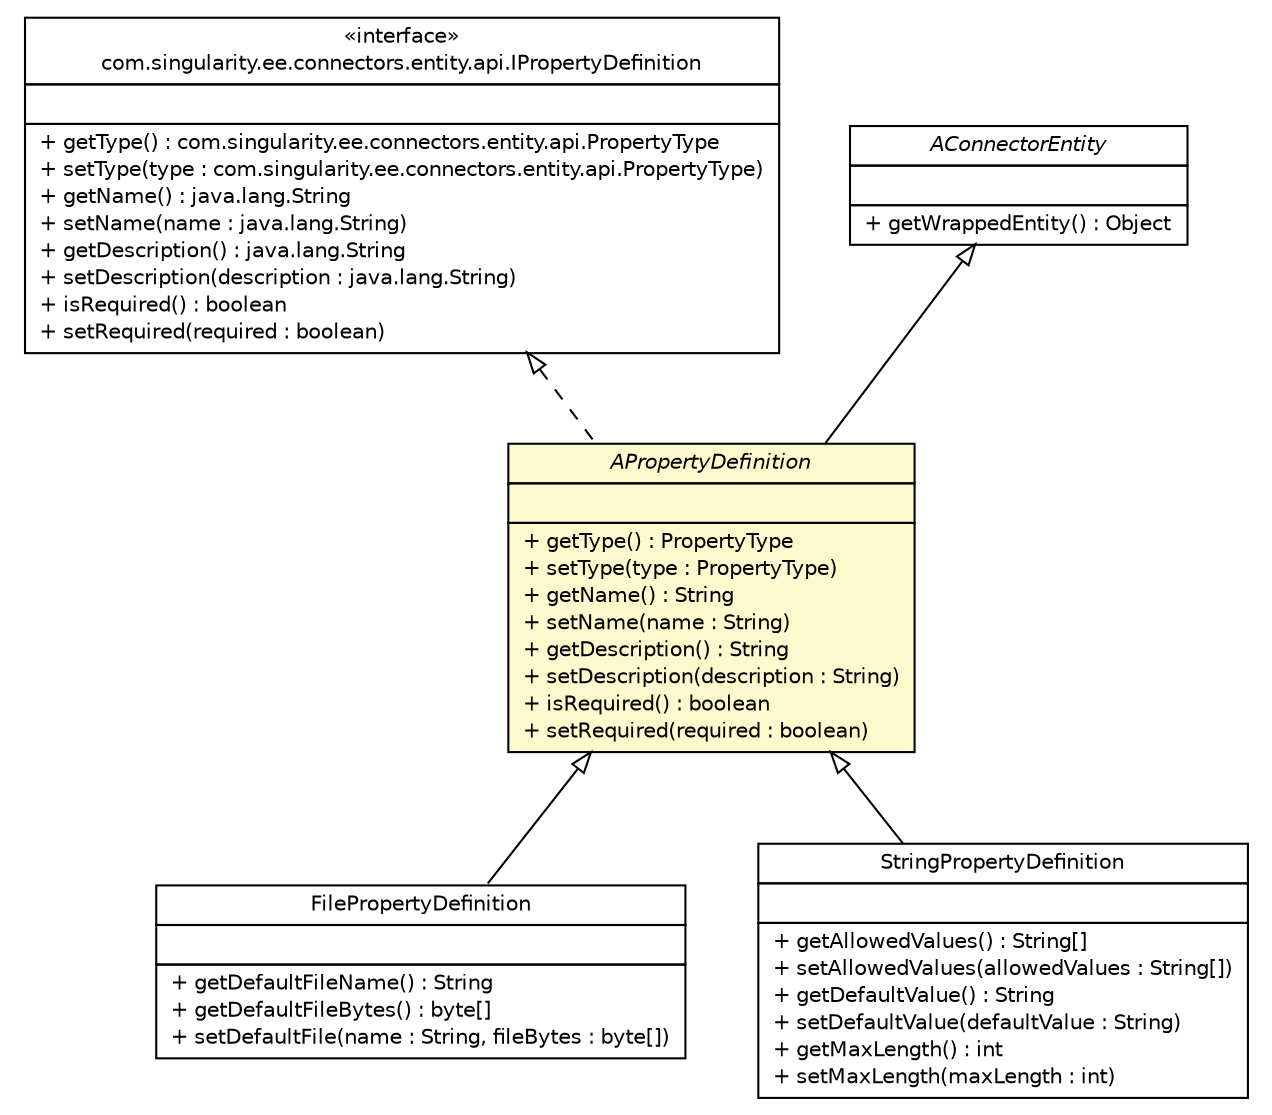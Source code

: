 #!/usr/local/bin/dot
#
# Class diagram 
# Generated by UMLGraph version 5.4 (http://www.umlgraph.org/)
#

digraph G {
	edge [fontname="Helvetica",fontsize=10,labelfontname="Helvetica",labelfontsize=10];
	node [fontname="Helvetica",fontsize=10,shape=plaintext];
	nodesep=0.25;
	ranksep=0.5;
	// com.singularity.ee.connectors.entity.api.IPropertyDefinition
	c265 [label=<<table title="com.singularity.ee.connectors.entity.api.IPropertyDefinition" border="0" cellborder="1" cellspacing="0" cellpadding="2" port="p" href="../api/IPropertyDefinition.html">
		<tr><td><table border="0" cellspacing="0" cellpadding="1">
<tr><td align="center" balign="center"> &#171;interface&#187; </td></tr>
<tr><td align="center" balign="center"> com.singularity.ee.connectors.entity.api.IPropertyDefinition </td></tr>
		</table></td></tr>
		<tr><td><table border="0" cellspacing="0" cellpadding="1">
<tr><td align="left" balign="left">  </td></tr>
		</table></td></tr>
		<tr><td><table border="0" cellspacing="0" cellpadding="1">
<tr><td align="left" balign="left"> + getType() : com.singularity.ee.connectors.entity.api.PropertyType </td></tr>
<tr><td align="left" balign="left"> + setType(type : com.singularity.ee.connectors.entity.api.PropertyType) </td></tr>
<tr><td align="left" balign="left"> + getName() : java.lang.String </td></tr>
<tr><td align="left" balign="left"> + setName(name : java.lang.String) </td></tr>
<tr><td align="left" balign="left"> + getDescription() : java.lang.String </td></tr>
<tr><td align="left" balign="left"> + setDescription(description : java.lang.String) </td></tr>
<tr><td align="left" balign="left"> + isRequired() : boolean </td></tr>
<tr><td align="left" balign="left"> + setRequired(required : boolean) </td></tr>
		</table></td></tr>
		</table>>, URL="../api/IPropertyDefinition.html", fontname="Helvetica", fontcolor="black", fontsize=10.0];
	// com.singularity.ee.connectors.entity.impl.AConnectorEntity
	c271 [label=<<table title="com.singularity.ee.connectors.entity.impl.AConnectorEntity" border="0" cellborder="1" cellspacing="0" cellpadding="2" port="p" href="./AConnectorEntity.html">
		<tr><td><table border="0" cellspacing="0" cellpadding="1">
<tr><td align="center" balign="center"><font face="Helvetica-Oblique"> AConnectorEntity </font></td></tr>
		</table></td></tr>
		<tr><td><table border="0" cellspacing="0" cellpadding="1">
<tr><td align="left" balign="left">  </td></tr>
		</table></td></tr>
		<tr><td><table border="0" cellspacing="0" cellpadding="1">
<tr><td align="left" balign="left"> + getWrappedEntity() : Object </td></tr>
		</table></td></tr>
		</table>>, URL="./AConnectorEntity.html", fontname="Helvetica", fontcolor="black", fontsize=10.0];
	// com.singularity.ee.connectors.entity.impl.APropertyDefinition
	c273 [label=<<table title="com.singularity.ee.connectors.entity.impl.APropertyDefinition" border="0" cellborder="1" cellspacing="0" cellpadding="2" port="p" bgcolor="lemonChiffon" href="./APropertyDefinition.html">
		<tr><td><table border="0" cellspacing="0" cellpadding="1">
<tr><td align="center" balign="center"><font face="Helvetica-Oblique"> APropertyDefinition </font></td></tr>
		</table></td></tr>
		<tr><td><table border="0" cellspacing="0" cellpadding="1">
<tr><td align="left" balign="left">  </td></tr>
		</table></td></tr>
		<tr><td><table border="0" cellspacing="0" cellpadding="1">
<tr><td align="left" balign="left"> + getType() : PropertyType </td></tr>
<tr><td align="left" balign="left"> + setType(type : PropertyType) </td></tr>
<tr><td align="left" balign="left"> + getName() : String </td></tr>
<tr><td align="left" balign="left"> + setName(name : String) </td></tr>
<tr><td align="left" balign="left"> + getDescription() : String </td></tr>
<tr><td align="left" balign="left"> + setDescription(description : String) </td></tr>
<tr><td align="left" balign="left"> + isRequired() : boolean </td></tr>
<tr><td align="left" balign="left"> + setRequired(required : boolean) </td></tr>
		</table></td></tr>
		</table>>, URL="./APropertyDefinition.html", fontname="Helvetica", fontcolor="black", fontsize=10.0];
	// com.singularity.ee.connectors.entity.impl.FilePropertyDefinition
	c278 [label=<<table title="com.singularity.ee.connectors.entity.impl.FilePropertyDefinition" border="0" cellborder="1" cellspacing="0" cellpadding="2" port="p" href="./FilePropertyDefinition.html">
		<tr><td><table border="0" cellspacing="0" cellpadding="1">
<tr><td align="center" balign="center"> FilePropertyDefinition </td></tr>
		</table></td></tr>
		<tr><td><table border="0" cellspacing="0" cellpadding="1">
<tr><td align="left" balign="left">  </td></tr>
		</table></td></tr>
		<tr><td><table border="0" cellspacing="0" cellpadding="1">
<tr><td align="left" balign="left"> + getDefaultFileName() : String </td></tr>
<tr><td align="left" balign="left"> + getDefaultFileBytes() : byte[] </td></tr>
<tr><td align="left" balign="left"> + setDefaultFile(name : String, fileBytes : byte[]) </td></tr>
		</table></td></tr>
		</table>>, URL="./FilePropertyDefinition.html", fontname="Helvetica", fontcolor="black", fontsize=10.0];
	// com.singularity.ee.connectors.entity.impl.StringPropertyDefinition
	c287 [label=<<table title="com.singularity.ee.connectors.entity.impl.StringPropertyDefinition" border="0" cellborder="1" cellspacing="0" cellpadding="2" port="p" href="./StringPropertyDefinition.html">
		<tr><td><table border="0" cellspacing="0" cellpadding="1">
<tr><td align="center" balign="center"> StringPropertyDefinition </td></tr>
		</table></td></tr>
		<tr><td><table border="0" cellspacing="0" cellpadding="1">
<tr><td align="left" balign="left">  </td></tr>
		</table></td></tr>
		<tr><td><table border="0" cellspacing="0" cellpadding="1">
<tr><td align="left" balign="left"> + getAllowedValues() : String[] </td></tr>
<tr><td align="left" balign="left"> + setAllowedValues(allowedValues : String[]) </td></tr>
<tr><td align="left" balign="left"> + getDefaultValue() : String </td></tr>
<tr><td align="left" balign="left"> + setDefaultValue(defaultValue : String) </td></tr>
<tr><td align="left" balign="left"> + getMaxLength() : int </td></tr>
<tr><td align="left" balign="left"> + setMaxLength(maxLength : int) </td></tr>
		</table></td></tr>
		</table>>, URL="./StringPropertyDefinition.html", fontname="Helvetica", fontcolor="black", fontsize=10.0];
	//com.singularity.ee.connectors.entity.impl.APropertyDefinition extends com.singularity.ee.connectors.entity.impl.AConnectorEntity
	c271:p -> c273:p [dir=back,arrowtail=empty];
	//com.singularity.ee.connectors.entity.impl.APropertyDefinition implements com.singularity.ee.connectors.entity.api.IPropertyDefinition
	c265:p -> c273:p [dir=back,arrowtail=empty,style=dashed];
	//com.singularity.ee.connectors.entity.impl.FilePropertyDefinition extends com.singularity.ee.connectors.entity.impl.APropertyDefinition
	c273:p -> c278:p [dir=back,arrowtail=empty];
	//com.singularity.ee.connectors.entity.impl.StringPropertyDefinition extends com.singularity.ee.connectors.entity.impl.APropertyDefinition
	c273:p -> c287:p [dir=back,arrowtail=empty];
}

